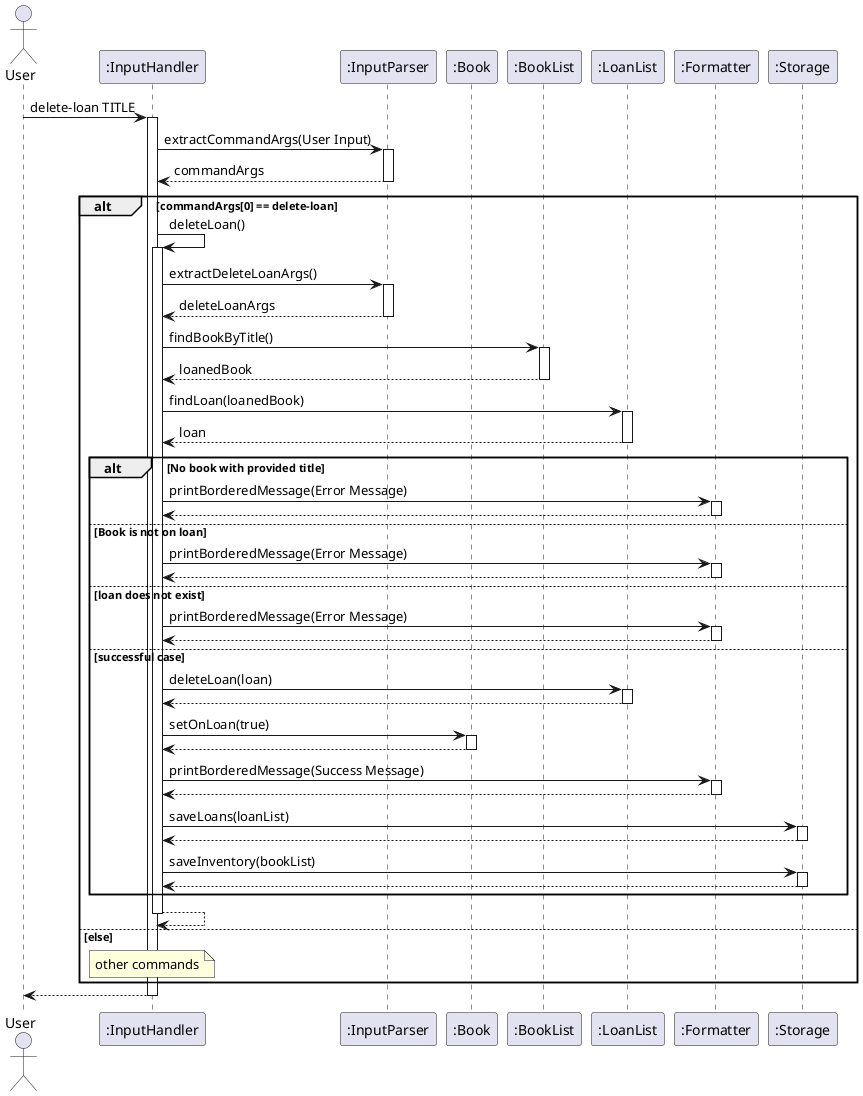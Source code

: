 @startuml 
autoactivate on
actor User
participant InputHandler as ":InputHandler"
participant InputParser as ":InputParser"
participant Book as ":Book"
participant BookList as ":BookList"
participant LoanList as ":LoanList"
participant Formatter as ":Formatter"
participant Storage as ":Storage"
User -> InputHandler : delete-loan TITLE
    InputHandler -> InputParser : extractCommandArgs(User Input)
    return commandArgs
alt commandArgs[0] == delete-loan
    InputHandler -> InputHandler : deleteLoan()
    InputHandler -> InputParser : extractDeleteLoanArgs()
    return deleteLoanArgs 
    InputHandler -> BookList : findBookByTitle()
    return loanedBook 
    InputHandler -> LoanList : findLoan(loanedBook)
    return loan

    alt No book with provided title
        InputHandler -> Formatter : printBorderedMessage(Error Message)
        return
    else Book is not on loan
        InputHandler -> Formatter : printBorderedMessage(Error Message)
        return
    else loan does not exist 
        InputHandler -> Formatter : printBorderedMessage(Error Message)
        return
    else successful case
        InputHandler -> LoanList : deleteLoan(loan)
        return 
        InputHandler -> Book : setOnLoan(true)
        return 
        InputHandler -> Formatter : printBorderedMessage(Success Message)
        return
        InputHandler -> Storage : saveLoans(loanList)
        return
        InputHandler -> Storage : saveInventory(bookList)
        return
    end
    return

else else
    note over InputHandler : other commands
end
return
@enduml
    